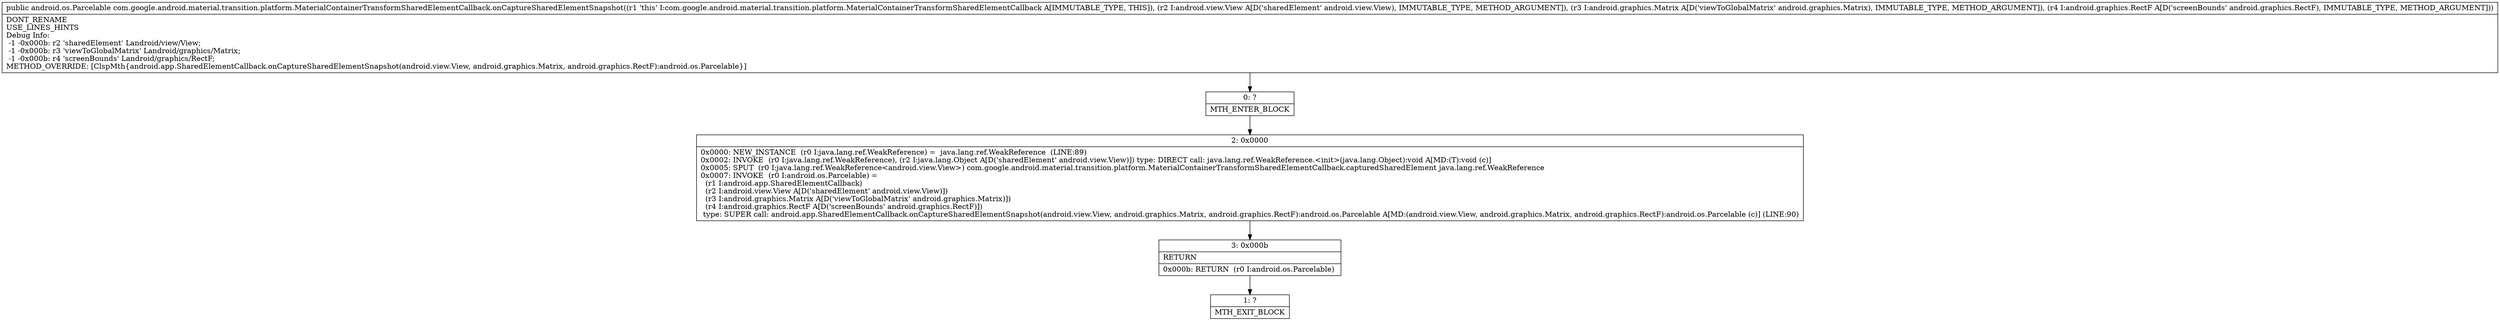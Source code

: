 digraph "CFG forcom.google.android.material.transition.platform.MaterialContainerTransformSharedElementCallback.onCaptureSharedElementSnapshot(Landroid\/view\/View;Landroid\/graphics\/Matrix;Landroid\/graphics\/RectF;)Landroid\/os\/Parcelable;" {
Node_0 [shape=record,label="{0\:\ ?|MTH_ENTER_BLOCK\l}"];
Node_2 [shape=record,label="{2\:\ 0x0000|0x0000: NEW_INSTANCE  (r0 I:java.lang.ref.WeakReference) =  java.lang.ref.WeakReference  (LINE:89)\l0x0002: INVOKE  (r0 I:java.lang.ref.WeakReference), (r2 I:java.lang.Object A[D('sharedElement' android.view.View)]) type: DIRECT call: java.lang.ref.WeakReference.\<init\>(java.lang.Object):void A[MD:(T):void (c)]\l0x0005: SPUT  (r0 I:java.lang.ref.WeakReference\<android.view.View\>) com.google.android.material.transition.platform.MaterialContainerTransformSharedElementCallback.capturedSharedElement java.lang.ref.WeakReference \l0x0007: INVOKE  (r0 I:android.os.Parcelable) = \l  (r1 I:android.app.SharedElementCallback)\l  (r2 I:android.view.View A[D('sharedElement' android.view.View)])\l  (r3 I:android.graphics.Matrix A[D('viewToGlobalMatrix' android.graphics.Matrix)])\l  (r4 I:android.graphics.RectF A[D('screenBounds' android.graphics.RectF)])\l type: SUPER call: android.app.SharedElementCallback.onCaptureSharedElementSnapshot(android.view.View, android.graphics.Matrix, android.graphics.RectF):android.os.Parcelable A[MD:(android.view.View, android.graphics.Matrix, android.graphics.RectF):android.os.Parcelable (c)] (LINE:90)\l}"];
Node_3 [shape=record,label="{3\:\ 0x000b|RETURN\l|0x000b: RETURN  (r0 I:android.os.Parcelable) \l}"];
Node_1 [shape=record,label="{1\:\ ?|MTH_EXIT_BLOCK\l}"];
MethodNode[shape=record,label="{public android.os.Parcelable com.google.android.material.transition.platform.MaterialContainerTransformSharedElementCallback.onCaptureSharedElementSnapshot((r1 'this' I:com.google.android.material.transition.platform.MaterialContainerTransformSharedElementCallback A[IMMUTABLE_TYPE, THIS]), (r2 I:android.view.View A[D('sharedElement' android.view.View), IMMUTABLE_TYPE, METHOD_ARGUMENT]), (r3 I:android.graphics.Matrix A[D('viewToGlobalMatrix' android.graphics.Matrix), IMMUTABLE_TYPE, METHOD_ARGUMENT]), (r4 I:android.graphics.RectF A[D('screenBounds' android.graphics.RectF), IMMUTABLE_TYPE, METHOD_ARGUMENT]))  | DONT_RENAME\lUSE_LINES_HINTS\lDebug Info:\l  \-1 \-0x000b: r2 'sharedElement' Landroid\/view\/View;\l  \-1 \-0x000b: r3 'viewToGlobalMatrix' Landroid\/graphics\/Matrix;\l  \-1 \-0x000b: r4 'screenBounds' Landroid\/graphics\/RectF;\lMETHOD_OVERRIDE: [ClspMth\{android.app.SharedElementCallback.onCaptureSharedElementSnapshot(android.view.View, android.graphics.Matrix, android.graphics.RectF):android.os.Parcelable\}]\l}"];
MethodNode -> Node_0;Node_0 -> Node_2;
Node_2 -> Node_3;
Node_3 -> Node_1;
}

